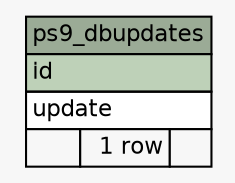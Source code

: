 // dot 2.26.3 on Linux 3.2.0-2-amd64
// SchemaSpy rev 590
digraph "ps9_dbupdates" {
  graph [
    rankdir="RL"
    bgcolor="#f7f7f7"
    nodesep="0.18"
    ranksep="0.46"
    fontname="Helvetica"
    fontsize="11"
  ];
  node [
    fontname="Helvetica"
    fontsize="11"
    shape="plaintext"
  ];
  edge [
    arrowsize="0.8"
  ];
  "ps9_dbupdates" [
    label=<
    <TABLE BORDER="0" CELLBORDER="1" CELLSPACING="0" BGCOLOR="#ffffff">
      <TR><TD COLSPAN="3" BGCOLOR="#9bab96" ALIGN="CENTER">ps9_dbupdates</TD></TR>
      <TR><TD PORT="id" COLSPAN="3" BGCOLOR="#bed1b8" ALIGN="LEFT">id</TD></TR>
      <TR><TD PORT="update" COLSPAN="3" ALIGN="LEFT">update</TD></TR>
      <TR><TD ALIGN="LEFT" BGCOLOR="#f7f7f7">  </TD><TD ALIGN="RIGHT" BGCOLOR="#f7f7f7">1 row</TD><TD ALIGN="RIGHT" BGCOLOR="#f7f7f7">  </TD></TR>
    </TABLE>>
    URL="tables/ps9_dbupdates.html"
    tooltip="ps9_dbupdates"
  ];
}
